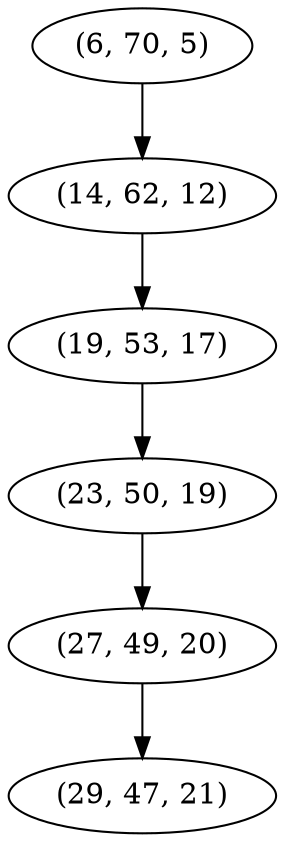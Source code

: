 digraph tree {
    "(6, 70, 5)";
    "(14, 62, 12)";
    "(19, 53, 17)";
    "(23, 50, 19)";
    "(27, 49, 20)";
    "(29, 47, 21)";
    "(6, 70, 5)" -> "(14, 62, 12)";
    "(14, 62, 12)" -> "(19, 53, 17)";
    "(19, 53, 17)" -> "(23, 50, 19)";
    "(23, 50, 19)" -> "(27, 49, 20)";
    "(27, 49, 20)" -> "(29, 47, 21)";
}
